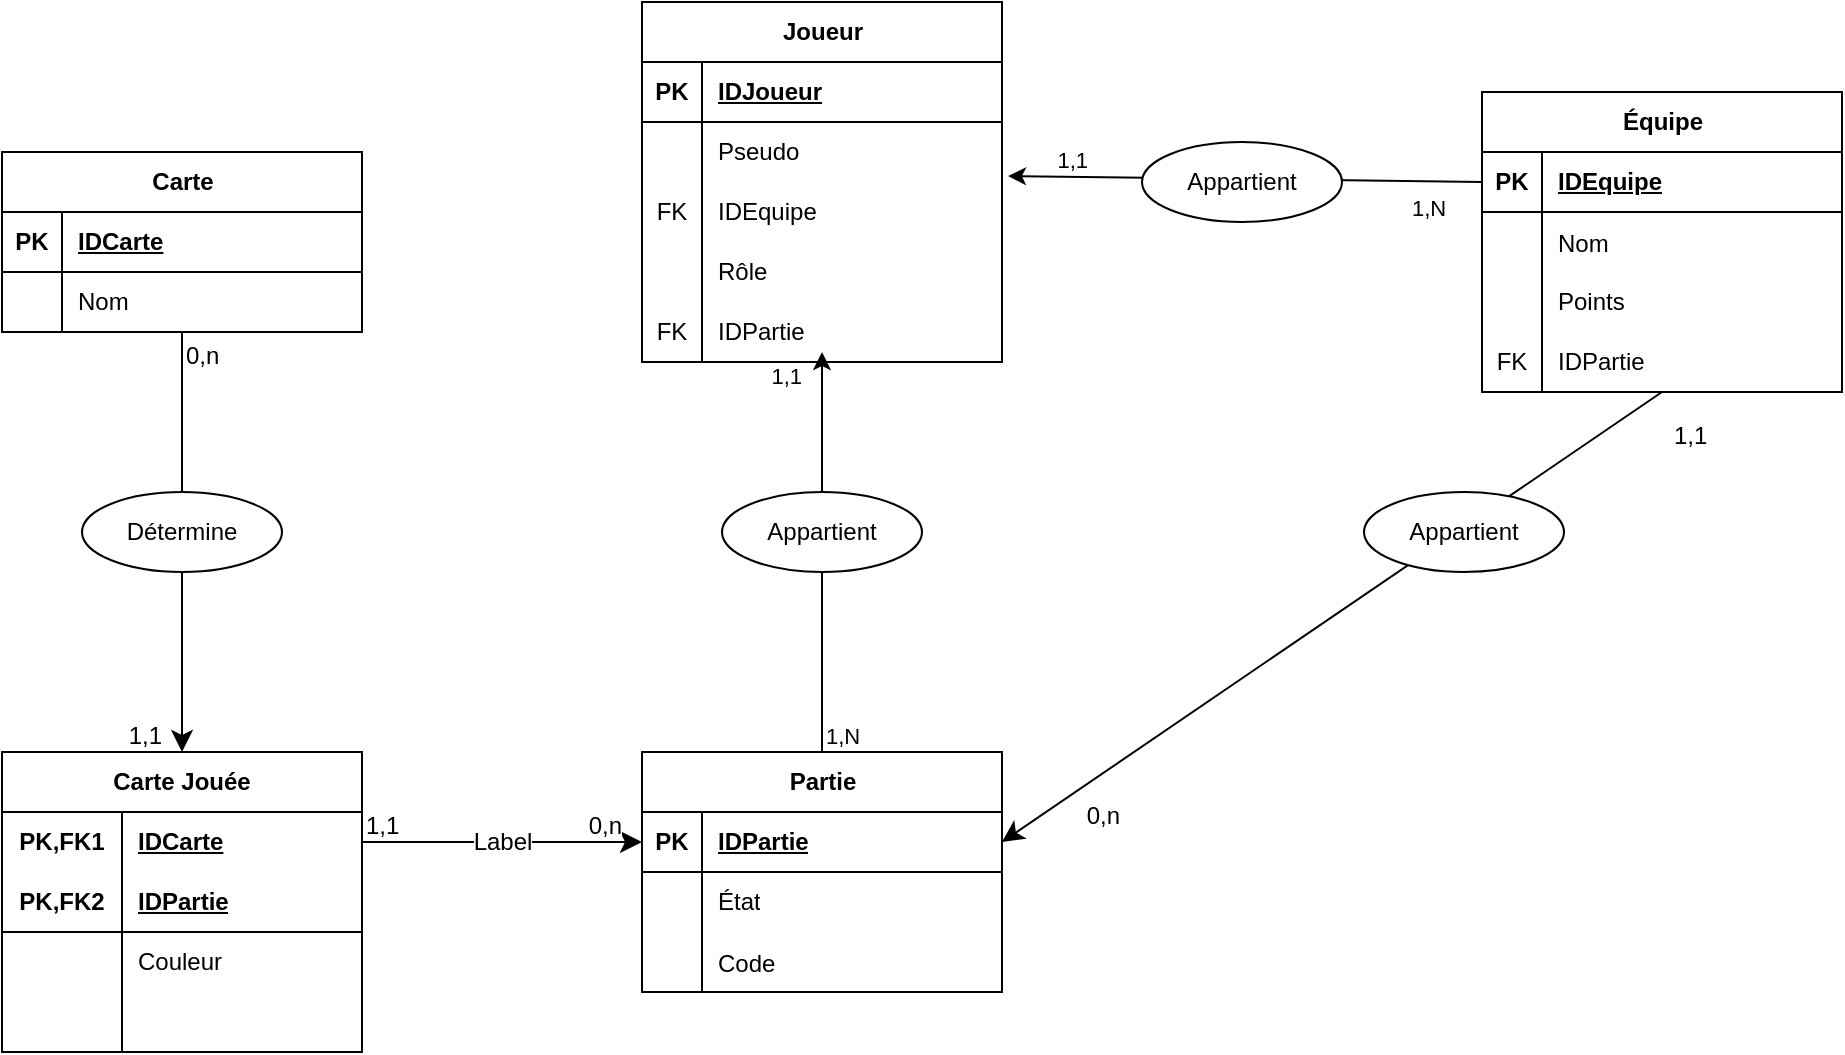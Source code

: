 <mxfile version="24.5.3" type="device">
  <diagram id="C5RBs43oDa-KdzZeNtuy" name="Page-1">
    <mxGraphModel dx="861" dy="547" grid="1" gridSize="10" guides="1" tooltips="1" connect="1" arrows="1" fold="1" page="1" pageScale="1" pageWidth="827" pageHeight="1169" math="0" shadow="0">
      <root>
        <mxCell id="WIyWlLk6GJQsqaUBKTNV-0" />
        <mxCell id="WIyWlLk6GJQsqaUBKTNV-1" parent="WIyWlLk6GJQsqaUBKTNV-0" />
        <mxCell id="xxgYEdGV7xC8CEJvG-r1-42" value="Équipe" style="shape=table;startSize=30;container=1;collapsible=1;childLayout=tableLayout;fixedRows=1;rowLines=0;fontStyle=1;align=center;resizeLast=1;html=1;" parent="WIyWlLk6GJQsqaUBKTNV-1" vertex="1">
          <mxGeometry x="1300" y="310" width="180" height="150" as="geometry" />
        </mxCell>
        <mxCell id="xxgYEdGV7xC8CEJvG-r1-43" value="" style="shape=tableRow;horizontal=0;startSize=0;swimlaneHead=0;swimlaneBody=0;fillColor=none;collapsible=0;dropTarget=0;points=[[0,0.5],[1,0.5]];portConstraint=eastwest;top=0;left=0;right=0;bottom=1;" parent="xxgYEdGV7xC8CEJvG-r1-42" vertex="1">
          <mxGeometry y="30" width="180" height="30" as="geometry" />
        </mxCell>
        <mxCell id="xxgYEdGV7xC8CEJvG-r1-44" value="PK" style="shape=partialRectangle;connectable=0;fillColor=none;top=0;left=0;bottom=0;right=0;fontStyle=1;overflow=hidden;whiteSpace=wrap;html=1;" parent="xxgYEdGV7xC8CEJvG-r1-43" vertex="1">
          <mxGeometry width="30" height="30" as="geometry">
            <mxRectangle width="30" height="30" as="alternateBounds" />
          </mxGeometry>
        </mxCell>
        <mxCell id="xxgYEdGV7xC8CEJvG-r1-45" value="IDEquipe" style="shape=partialRectangle;connectable=0;fillColor=none;top=0;left=0;bottom=0;right=0;align=left;spacingLeft=6;fontStyle=5;overflow=hidden;whiteSpace=wrap;html=1;" parent="xxgYEdGV7xC8CEJvG-r1-43" vertex="1">
          <mxGeometry x="30" width="150" height="30" as="geometry">
            <mxRectangle width="150" height="30" as="alternateBounds" />
          </mxGeometry>
        </mxCell>
        <mxCell id="K-hqVzBgMdyaoDgV30pU-75" value="" style="shape=tableRow;horizontal=0;startSize=0;swimlaneHead=0;swimlaneBody=0;fillColor=none;collapsible=0;dropTarget=0;points=[[0,0.5],[1,0.5]];portConstraint=eastwest;top=0;left=0;right=0;bottom=0;" vertex="1" parent="xxgYEdGV7xC8CEJvG-r1-42">
          <mxGeometry y="60" width="180" height="30" as="geometry" />
        </mxCell>
        <mxCell id="K-hqVzBgMdyaoDgV30pU-76" value="" style="shape=partialRectangle;connectable=0;fillColor=none;top=0;left=0;bottom=0;right=0;editable=1;overflow=hidden;" vertex="1" parent="K-hqVzBgMdyaoDgV30pU-75">
          <mxGeometry width="30" height="30" as="geometry">
            <mxRectangle width="30" height="30" as="alternateBounds" />
          </mxGeometry>
        </mxCell>
        <mxCell id="K-hqVzBgMdyaoDgV30pU-77" value="Nom" style="shape=partialRectangle;connectable=0;fillColor=none;top=0;left=0;bottom=0;right=0;align=left;spacingLeft=6;overflow=hidden;" vertex="1" parent="K-hqVzBgMdyaoDgV30pU-75">
          <mxGeometry x="30" width="150" height="30" as="geometry">
            <mxRectangle width="150" height="30" as="alternateBounds" />
          </mxGeometry>
        </mxCell>
        <mxCell id="xxgYEdGV7xC8CEJvG-r1-46" value="" style="shape=tableRow;horizontal=0;startSize=0;swimlaneHead=0;swimlaneBody=0;fillColor=none;collapsible=0;dropTarget=0;points=[[0,0.5],[1,0.5]];portConstraint=eastwest;top=0;left=0;right=0;bottom=0;" parent="xxgYEdGV7xC8CEJvG-r1-42" vertex="1">
          <mxGeometry y="90" width="180" height="30" as="geometry" />
        </mxCell>
        <mxCell id="xxgYEdGV7xC8CEJvG-r1-47" value="" style="shape=partialRectangle;connectable=0;fillColor=none;top=0;left=0;bottom=0;right=0;editable=1;overflow=hidden;whiteSpace=wrap;html=1;" parent="xxgYEdGV7xC8CEJvG-r1-46" vertex="1">
          <mxGeometry width="30" height="30" as="geometry">
            <mxRectangle width="30" height="30" as="alternateBounds" />
          </mxGeometry>
        </mxCell>
        <mxCell id="xxgYEdGV7xC8CEJvG-r1-48" value="Points" style="shape=partialRectangle;connectable=0;fillColor=none;top=0;left=0;bottom=0;right=0;align=left;spacingLeft=6;overflow=hidden;whiteSpace=wrap;html=1;" parent="xxgYEdGV7xC8CEJvG-r1-46" vertex="1">
          <mxGeometry x="30" width="150" height="30" as="geometry">
            <mxRectangle width="150" height="30" as="alternateBounds" />
          </mxGeometry>
        </mxCell>
        <mxCell id="K-hqVzBgMdyaoDgV30pU-69" value="" style="shape=tableRow;horizontal=0;startSize=0;swimlaneHead=0;swimlaneBody=0;fillColor=none;collapsible=0;dropTarget=0;points=[[0,0.5],[1,0.5]];portConstraint=eastwest;top=0;left=0;right=0;bottom=0;" vertex="1" parent="xxgYEdGV7xC8CEJvG-r1-42">
          <mxGeometry y="120" width="180" height="30" as="geometry" />
        </mxCell>
        <mxCell id="K-hqVzBgMdyaoDgV30pU-70" value="FK" style="shape=partialRectangle;connectable=0;fillColor=none;top=0;left=0;bottom=0;right=0;fontStyle=0;overflow=hidden;whiteSpace=wrap;html=1;" vertex="1" parent="K-hqVzBgMdyaoDgV30pU-69">
          <mxGeometry width="30" height="30" as="geometry">
            <mxRectangle width="30" height="30" as="alternateBounds" />
          </mxGeometry>
        </mxCell>
        <mxCell id="K-hqVzBgMdyaoDgV30pU-71" value="IDPartie" style="shape=partialRectangle;connectable=0;fillColor=none;top=0;left=0;bottom=0;right=0;align=left;spacingLeft=6;fontStyle=0;overflow=hidden;whiteSpace=wrap;html=1;" vertex="1" parent="K-hqVzBgMdyaoDgV30pU-69">
          <mxGeometry x="30" width="150" height="30" as="geometry">
            <mxRectangle width="150" height="30" as="alternateBounds" />
          </mxGeometry>
        </mxCell>
        <mxCell id="xxgYEdGV7xC8CEJvG-r1-55" value="Partie" style="shape=table;startSize=30;container=1;collapsible=1;childLayout=tableLayout;fixedRows=1;rowLines=0;fontStyle=1;align=center;resizeLast=1;html=1;" parent="WIyWlLk6GJQsqaUBKTNV-1" vertex="1">
          <mxGeometry x="880" y="640" width="180" height="120" as="geometry" />
        </mxCell>
        <mxCell id="xxgYEdGV7xC8CEJvG-r1-56" value="" style="shape=tableRow;horizontal=0;startSize=0;swimlaneHead=0;swimlaneBody=0;fillColor=none;collapsible=0;dropTarget=0;points=[[0,0.5],[1,0.5]];portConstraint=eastwest;top=0;left=0;right=0;bottom=1;" parent="xxgYEdGV7xC8CEJvG-r1-55" vertex="1">
          <mxGeometry y="30" width="180" height="30" as="geometry" />
        </mxCell>
        <mxCell id="xxgYEdGV7xC8CEJvG-r1-57" value="PK" style="shape=partialRectangle;connectable=0;fillColor=none;top=0;left=0;bottom=0;right=0;fontStyle=1;overflow=hidden;whiteSpace=wrap;html=1;" parent="xxgYEdGV7xC8CEJvG-r1-56" vertex="1">
          <mxGeometry width="30" height="30" as="geometry">
            <mxRectangle width="30" height="30" as="alternateBounds" />
          </mxGeometry>
        </mxCell>
        <mxCell id="xxgYEdGV7xC8CEJvG-r1-58" value="IDPartie" style="shape=partialRectangle;connectable=0;fillColor=none;top=0;left=0;bottom=0;right=0;align=left;spacingLeft=6;fontStyle=5;overflow=hidden;whiteSpace=wrap;html=1;" parent="xxgYEdGV7xC8CEJvG-r1-56" vertex="1">
          <mxGeometry x="30" width="150" height="30" as="geometry">
            <mxRectangle width="150" height="30" as="alternateBounds" />
          </mxGeometry>
        </mxCell>
        <mxCell id="xxgYEdGV7xC8CEJvG-r1-59" value="" style="shape=tableRow;horizontal=0;startSize=0;swimlaneHead=0;swimlaneBody=0;fillColor=none;collapsible=0;dropTarget=0;points=[[0,0.5],[1,0.5]];portConstraint=eastwest;top=0;left=0;right=0;bottom=0;" parent="xxgYEdGV7xC8CEJvG-r1-55" vertex="1">
          <mxGeometry y="60" width="180" height="30" as="geometry" />
        </mxCell>
        <mxCell id="xxgYEdGV7xC8CEJvG-r1-60" value="" style="shape=partialRectangle;connectable=0;fillColor=none;top=0;left=0;bottom=0;right=0;editable=1;overflow=hidden;whiteSpace=wrap;html=1;" parent="xxgYEdGV7xC8CEJvG-r1-59" vertex="1">
          <mxGeometry width="30" height="30" as="geometry">
            <mxRectangle width="30" height="30" as="alternateBounds" />
          </mxGeometry>
        </mxCell>
        <mxCell id="xxgYEdGV7xC8CEJvG-r1-61" value="État" style="shape=partialRectangle;connectable=0;fillColor=none;top=0;left=0;bottom=0;right=0;align=left;spacingLeft=6;overflow=hidden;whiteSpace=wrap;html=1;" parent="xxgYEdGV7xC8CEJvG-r1-59" vertex="1">
          <mxGeometry x="30" width="150" height="30" as="geometry">
            <mxRectangle width="150" height="30" as="alternateBounds" />
          </mxGeometry>
        </mxCell>
        <mxCell id="K-hqVzBgMdyaoDgV30pU-72" value="" style="shape=tableRow;horizontal=0;startSize=0;swimlaneHead=0;swimlaneBody=0;fillColor=none;collapsible=0;dropTarget=0;points=[[0,0.5],[1,0.5]];portConstraint=eastwest;top=0;left=0;right=0;bottom=0;" vertex="1" parent="xxgYEdGV7xC8CEJvG-r1-55">
          <mxGeometry y="90" width="180" height="30" as="geometry" />
        </mxCell>
        <mxCell id="K-hqVzBgMdyaoDgV30pU-73" value="" style="shape=partialRectangle;connectable=0;fillColor=none;top=0;left=0;bottom=0;right=0;editable=1;overflow=hidden;" vertex="1" parent="K-hqVzBgMdyaoDgV30pU-72">
          <mxGeometry width="30" height="30" as="geometry">
            <mxRectangle width="30" height="30" as="alternateBounds" />
          </mxGeometry>
        </mxCell>
        <mxCell id="K-hqVzBgMdyaoDgV30pU-74" value="Code" style="shape=partialRectangle;connectable=0;fillColor=none;top=0;left=0;bottom=0;right=0;align=left;spacingLeft=6;overflow=hidden;" vertex="1" parent="K-hqVzBgMdyaoDgV30pU-72">
          <mxGeometry x="30" width="150" height="30" as="geometry">
            <mxRectangle width="150" height="30" as="alternateBounds" />
          </mxGeometry>
        </mxCell>
        <mxCell id="xxgYEdGV7xC8CEJvG-r1-101" value="" style="endArrow=classic;html=1;rounded=0;exitX=0.5;exitY=0;exitDx=0;exitDy=0;" parent="WIyWlLk6GJQsqaUBKTNV-1" source="xxgYEdGV7xC8CEJvG-r1-55" edge="1">
          <mxGeometry relative="1" as="geometry">
            <mxPoint x="967" y="600" as="sourcePoint" />
            <mxPoint x="970" y="440" as="targetPoint" />
          </mxGeometry>
        </mxCell>
        <mxCell id="xxgYEdGV7xC8CEJvG-r1-103" value="1,N" style="edgeLabel;resizable=0;html=1;;align=left;verticalAlign=bottom;" parent="xxgYEdGV7xC8CEJvG-r1-101" connectable="0" vertex="1">
          <mxGeometry x="-1" relative="1" as="geometry" />
        </mxCell>
        <mxCell id="xxgYEdGV7xC8CEJvG-r1-104" value="1,1" style="edgeLabel;resizable=0;html=1;;align=right;verticalAlign=bottom;" parent="xxgYEdGV7xC8CEJvG-r1-101" connectable="0" vertex="1">
          <mxGeometry x="1" relative="1" as="geometry">
            <mxPoint x="-10" y="20" as="offset" />
          </mxGeometry>
        </mxCell>
        <mxCell id="xxgYEdGV7xC8CEJvG-r1-105" value="" style="endArrow=classic;html=1;rounded=0;exitX=0;exitY=0.5;exitDx=0;exitDy=0;" parent="WIyWlLk6GJQsqaUBKTNV-1" source="xxgYEdGV7xC8CEJvG-r1-43" edge="1">
          <mxGeometry relative="1" as="geometry">
            <mxPoint x="1207" y="340" as="sourcePoint" />
            <mxPoint x="1063" y="352" as="targetPoint" />
          </mxGeometry>
        </mxCell>
        <mxCell id="xxgYEdGV7xC8CEJvG-r1-107" value="1,N" style="edgeLabel;resizable=0;html=1;;align=left;verticalAlign=bottom;" parent="xxgYEdGV7xC8CEJvG-r1-105" connectable="0" vertex="1">
          <mxGeometry x="-1" relative="1" as="geometry">
            <mxPoint x="-37" y="21" as="offset" />
          </mxGeometry>
        </mxCell>
        <mxCell id="xxgYEdGV7xC8CEJvG-r1-108" value="1,1" style="edgeLabel;resizable=0;html=1;;align=right;verticalAlign=bottom;" parent="xxgYEdGV7xC8CEJvG-r1-105" connectable="0" vertex="1">
          <mxGeometry x="1" relative="1" as="geometry">
            <mxPoint x="40" as="offset" />
          </mxGeometry>
        </mxCell>
        <mxCell id="K-hqVzBgMdyaoDgV30pU-0" value="" style="endArrow=classic;html=1;rounded=0;fontSize=12;startSize=8;endSize=8;curved=1;exitX=0.5;exitY=1;exitDx=0;exitDy=0;entryX=1;entryY=0.5;entryDx=0;entryDy=0;" edge="1" parent="WIyWlLk6GJQsqaUBKTNV-1" source="xxgYEdGV7xC8CEJvG-r1-42" target="xxgYEdGV7xC8CEJvG-r1-56">
          <mxGeometry relative="1" as="geometry">
            <mxPoint x="1010" y="480" as="sourcePoint" />
            <mxPoint x="1170" y="480" as="targetPoint" />
          </mxGeometry>
        </mxCell>
        <mxCell id="K-hqVzBgMdyaoDgV30pU-2" value="1,1" style="edgeLabel;resizable=0;html=1;fontSize=12;;align=left;verticalAlign=bottom;" connectable="0" vertex="1" parent="K-hqVzBgMdyaoDgV30pU-0">
          <mxGeometry x="-1" relative="1" as="geometry">
            <mxPoint x="4" y="30" as="offset" />
          </mxGeometry>
        </mxCell>
        <mxCell id="K-hqVzBgMdyaoDgV30pU-3" value="&lt;div&gt;0,n&lt;/div&gt;" style="edgeLabel;resizable=0;html=1;fontSize=12;;align=right;verticalAlign=bottom;" connectable="0" vertex="1" parent="K-hqVzBgMdyaoDgV30pU-0">
          <mxGeometry x="1" relative="1" as="geometry">
            <mxPoint x="60" y="-5" as="offset" />
          </mxGeometry>
        </mxCell>
        <mxCell id="xxgYEdGV7xC8CEJvG-r1-71" value="Carte" style="shape=table;startSize=30;container=1;collapsible=1;childLayout=tableLayout;fixedRows=1;rowLines=0;fontStyle=1;align=center;resizeLast=1;html=1;" parent="WIyWlLk6GJQsqaUBKTNV-1" vertex="1">
          <mxGeometry x="560" y="340" width="180" height="90" as="geometry" />
        </mxCell>
        <mxCell id="xxgYEdGV7xC8CEJvG-r1-72" value="" style="shape=tableRow;horizontal=0;startSize=0;swimlaneHead=0;swimlaneBody=0;fillColor=none;collapsible=0;dropTarget=0;points=[[0,0.5],[1,0.5]];portConstraint=eastwest;top=0;left=0;right=0;bottom=1;" parent="xxgYEdGV7xC8CEJvG-r1-71" vertex="1">
          <mxGeometry y="30" width="180" height="30" as="geometry" />
        </mxCell>
        <mxCell id="xxgYEdGV7xC8CEJvG-r1-73" value="PK" style="shape=partialRectangle;connectable=0;fillColor=none;top=0;left=0;bottom=0;right=0;fontStyle=1;overflow=hidden;whiteSpace=wrap;html=1;" parent="xxgYEdGV7xC8CEJvG-r1-72" vertex="1">
          <mxGeometry width="30" height="30" as="geometry">
            <mxRectangle width="30" height="30" as="alternateBounds" />
          </mxGeometry>
        </mxCell>
        <mxCell id="xxgYEdGV7xC8CEJvG-r1-74" value="&lt;div&gt;IDCarte&lt;/div&gt;" style="shape=partialRectangle;connectable=0;fillColor=none;top=0;left=0;bottom=0;right=0;align=left;spacingLeft=6;fontStyle=5;overflow=hidden;whiteSpace=wrap;html=1;" parent="xxgYEdGV7xC8CEJvG-r1-72" vertex="1">
          <mxGeometry x="30" width="150" height="30" as="geometry">
            <mxRectangle width="150" height="30" as="alternateBounds" />
          </mxGeometry>
        </mxCell>
        <mxCell id="xxgYEdGV7xC8CEJvG-r1-75" value="" style="shape=tableRow;horizontal=0;startSize=0;swimlaneHead=0;swimlaneBody=0;fillColor=none;collapsible=0;dropTarget=0;points=[[0,0.5],[1,0.5]];portConstraint=eastwest;top=0;left=0;right=0;bottom=0;" parent="xxgYEdGV7xC8CEJvG-r1-71" vertex="1">
          <mxGeometry y="60" width="180" height="30" as="geometry" />
        </mxCell>
        <mxCell id="xxgYEdGV7xC8CEJvG-r1-76" value="" style="shape=partialRectangle;connectable=0;fillColor=none;top=0;left=0;bottom=0;right=0;editable=1;overflow=hidden;whiteSpace=wrap;html=1;" parent="xxgYEdGV7xC8CEJvG-r1-75" vertex="1">
          <mxGeometry width="30" height="30" as="geometry">
            <mxRectangle width="30" height="30" as="alternateBounds" />
          </mxGeometry>
        </mxCell>
        <mxCell id="xxgYEdGV7xC8CEJvG-r1-77" value="Nom" style="shape=partialRectangle;connectable=0;fillColor=none;top=0;left=0;bottom=0;right=0;align=left;spacingLeft=6;overflow=hidden;whiteSpace=wrap;html=1;" parent="xxgYEdGV7xC8CEJvG-r1-75" vertex="1">
          <mxGeometry x="30" width="150" height="30" as="geometry">
            <mxRectangle width="150" height="30" as="alternateBounds" />
          </mxGeometry>
        </mxCell>
        <mxCell id="K-hqVzBgMdyaoDgV30pU-11" value="" style="endArrow=classic;html=1;rounded=0;fontSize=12;startSize=8;endSize=8;curved=1;exitX=0.5;exitY=1;exitDx=0;exitDy=0;entryX=0.5;entryY=0;entryDx=0;entryDy=0;" edge="1" parent="WIyWlLk6GJQsqaUBKTNV-1" source="xxgYEdGV7xC8CEJvG-r1-71">
          <mxGeometry relative="1" as="geometry">
            <mxPoint x="570" y="510" as="sourcePoint" />
            <mxPoint x="650" y="640" as="targetPoint" />
          </mxGeometry>
        </mxCell>
        <mxCell id="K-hqVzBgMdyaoDgV30pU-13" value="0,n" style="edgeLabel;resizable=0;html=1;fontSize=12;;align=left;verticalAlign=bottom;" connectable="0" vertex="1" parent="K-hqVzBgMdyaoDgV30pU-11">
          <mxGeometry x="-1" relative="1" as="geometry">
            <mxPoint y="20" as="offset" />
          </mxGeometry>
        </mxCell>
        <mxCell id="K-hqVzBgMdyaoDgV30pU-14" value="1,1" style="edgeLabel;resizable=0;html=1;fontSize=12;;align=right;verticalAlign=bottom;" connectable="0" vertex="1" parent="K-hqVzBgMdyaoDgV30pU-11">
          <mxGeometry x="1" relative="1" as="geometry">
            <mxPoint x="-10" as="offset" />
          </mxGeometry>
        </mxCell>
        <mxCell id="K-hqVzBgMdyaoDgV30pU-15" value="" style="endArrow=classic;html=1;rounded=0;fontSize=12;startSize=8;endSize=8;curved=1;exitX=1;exitY=0.5;exitDx=0;exitDy=0;entryX=0;entryY=0.5;entryDx=0;entryDy=0;" edge="1" parent="WIyWlLk6GJQsqaUBKTNV-1" target="xxgYEdGV7xC8CEJvG-r1-56">
          <mxGeometry relative="1" as="geometry">
            <mxPoint x="740" y="685" as="sourcePoint" />
            <mxPoint x="870" y="790" as="targetPoint" />
          </mxGeometry>
        </mxCell>
        <mxCell id="K-hqVzBgMdyaoDgV30pU-16" value="Label" style="edgeLabel;resizable=0;html=1;fontSize=12;;align=center;verticalAlign=middle;" connectable="0" vertex="1" parent="K-hqVzBgMdyaoDgV30pU-15">
          <mxGeometry relative="1" as="geometry" />
        </mxCell>
        <mxCell id="K-hqVzBgMdyaoDgV30pU-17" value="1,1" style="edgeLabel;resizable=0;html=1;fontSize=12;;align=left;verticalAlign=bottom;" connectable="0" vertex="1" parent="K-hqVzBgMdyaoDgV30pU-15">
          <mxGeometry x="-1" relative="1" as="geometry" />
        </mxCell>
        <mxCell id="K-hqVzBgMdyaoDgV30pU-18" value="0,n" style="edgeLabel;resizable=0;html=1;fontSize=12;;align=right;verticalAlign=bottom;" connectable="0" vertex="1" parent="K-hqVzBgMdyaoDgV30pU-15">
          <mxGeometry x="1" relative="1" as="geometry">
            <mxPoint x="-10" as="offset" />
          </mxGeometry>
        </mxCell>
        <mxCell id="K-hqVzBgMdyaoDgV30pU-19" value="Carte Jouée" style="shape=table;startSize=30;container=1;collapsible=1;childLayout=tableLayout;fixedRows=1;rowLines=0;fontStyle=1;align=center;resizeLast=1;html=1;whiteSpace=wrap;" vertex="1" parent="WIyWlLk6GJQsqaUBKTNV-1">
          <mxGeometry x="560" y="640" width="180" height="150" as="geometry" />
        </mxCell>
        <mxCell id="K-hqVzBgMdyaoDgV30pU-20" value="" style="shape=tableRow;horizontal=0;startSize=0;swimlaneHead=0;swimlaneBody=0;fillColor=none;collapsible=0;dropTarget=0;points=[[0,0.5],[1,0.5]];portConstraint=eastwest;top=0;left=0;right=0;bottom=0;html=1;" vertex="1" parent="K-hqVzBgMdyaoDgV30pU-19">
          <mxGeometry y="30" width="180" height="30" as="geometry" />
        </mxCell>
        <mxCell id="K-hqVzBgMdyaoDgV30pU-21" value="PK,FK1" style="shape=partialRectangle;connectable=0;fillColor=none;top=0;left=0;bottom=0;right=0;fontStyle=1;overflow=hidden;html=1;whiteSpace=wrap;" vertex="1" parent="K-hqVzBgMdyaoDgV30pU-20">
          <mxGeometry width="60" height="30" as="geometry">
            <mxRectangle width="60" height="30" as="alternateBounds" />
          </mxGeometry>
        </mxCell>
        <mxCell id="K-hqVzBgMdyaoDgV30pU-22" value="IDCarte" style="shape=partialRectangle;connectable=0;fillColor=none;top=0;left=0;bottom=0;right=0;align=left;spacingLeft=6;fontStyle=5;overflow=hidden;html=1;whiteSpace=wrap;" vertex="1" parent="K-hqVzBgMdyaoDgV30pU-20">
          <mxGeometry x="60" width="120" height="30" as="geometry">
            <mxRectangle width="120" height="30" as="alternateBounds" />
          </mxGeometry>
        </mxCell>
        <mxCell id="K-hqVzBgMdyaoDgV30pU-23" value="" style="shape=tableRow;horizontal=0;startSize=0;swimlaneHead=0;swimlaneBody=0;fillColor=none;collapsible=0;dropTarget=0;points=[[0,0.5],[1,0.5]];portConstraint=eastwest;top=0;left=0;right=0;bottom=1;html=1;" vertex="1" parent="K-hqVzBgMdyaoDgV30pU-19">
          <mxGeometry y="60" width="180" height="30" as="geometry" />
        </mxCell>
        <mxCell id="K-hqVzBgMdyaoDgV30pU-24" value="PK,FK2" style="shape=partialRectangle;connectable=0;fillColor=none;top=0;left=0;bottom=0;right=0;fontStyle=1;overflow=hidden;html=1;whiteSpace=wrap;" vertex="1" parent="K-hqVzBgMdyaoDgV30pU-23">
          <mxGeometry width="60" height="30" as="geometry">
            <mxRectangle width="60" height="30" as="alternateBounds" />
          </mxGeometry>
        </mxCell>
        <mxCell id="K-hqVzBgMdyaoDgV30pU-25" value="IDPartie" style="shape=partialRectangle;connectable=0;fillColor=none;top=0;left=0;bottom=0;right=0;align=left;spacingLeft=6;fontStyle=5;overflow=hidden;html=1;whiteSpace=wrap;" vertex="1" parent="K-hqVzBgMdyaoDgV30pU-23">
          <mxGeometry x="60" width="120" height="30" as="geometry">
            <mxRectangle width="120" height="30" as="alternateBounds" />
          </mxGeometry>
        </mxCell>
        <mxCell id="K-hqVzBgMdyaoDgV30pU-26" value="" style="shape=tableRow;horizontal=0;startSize=0;swimlaneHead=0;swimlaneBody=0;fillColor=none;collapsible=0;dropTarget=0;points=[[0,0.5],[1,0.5]];portConstraint=eastwest;top=0;left=0;right=0;bottom=0;html=1;" vertex="1" parent="K-hqVzBgMdyaoDgV30pU-19">
          <mxGeometry y="90" width="180" height="30" as="geometry" />
        </mxCell>
        <mxCell id="K-hqVzBgMdyaoDgV30pU-27" value="" style="shape=partialRectangle;connectable=0;fillColor=none;top=0;left=0;bottom=0;right=0;editable=1;overflow=hidden;html=1;whiteSpace=wrap;" vertex="1" parent="K-hqVzBgMdyaoDgV30pU-26">
          <mxGeometry width="60" height="30" as="geometry">
            <mxRectangle width="60" height="30" as="alternateBounds" />
          </mxGeometry>
        </mxCell>
        <mxCell id="K-hqVzBgMdyaoDgV30pU-28" value="Couleur" style="shape=partialRectangle;connectable=0;fillColor=none;top=0;left=0;bottom=0;right=0;align=left;spacingLeft=6;overflow=hidden;html=1;whiteSpace=wrap;" vertex="1" parent="K-hqVzBgMdyaoDgV30pU-26">
          <mxGeometry x="60" width="120" height="30" as="geometry">
            <mxRectangle width="120" height="30" as="alternateBounds" />
          </mxGeometry>
        </mxCell>
        <mxCell id="K-hqVzBgMdyaoDgV30pU-29" value="" style="shape=tableRow;horizontal=0;startSize=0;swimlaneHead=0;swimlaneBody=0;fillColor=none;collapsible=0;dropTarget=0;points=[[0,0.5],[1,0.5]];portConstraint=eastwest;top=0;left=0;right=0;bottom=0;html=1;" vertex="1" parent="K-hqVzBgMdyaoDgV30pU-19">
          <mxGeometry y="120" width="180" height="30" as="geometry" />
        </mxCell>
        <mxCell id="K-hqVzBgMdyaoDgV30pU-30" value="" style="shape=partialRectangle;connectable=0;fillColor=none;top=0;left=0;bottom=0;right=0;editable=1;overflow=hidden;html=1;whiteSpace=wrap;" vertex="1" parent="K-hqVzBgMdyaoDgV30pU-29">
          <mxGeometry width="60" height="30" as="geometry">
            <mxRectangle width="60" height="30" as="alternateBounds" />
          </mxGeometry>
        </mxCell>
        <mxCell id="K-hqVzBgMdyaoDgV30pU-31" value="" style="shape=partialRectangle;connectable=0;fillColor=none;top=0;left=0;bottom=0;right=0;align=left;spacingLeft=6;overflow=hidden;html=1;whiteSpace=wrap;" vertex="1" parent="K-hqVzBgMdyaoDgV30pU-29">
          <mxGeometry x="60" width="120" height="30" as="geometry">
            <mxRectangle width="120" height="30" as="alternateBounds" />
          </mxGeometry>
        </mxCell>
        <mxCell id="K-hqVzBgMdyaoDgV30pU-33" value="Joueur" style="shape=table;startSize=30;container=1;collapsible=1;childLayout=tableLayout;fixedRows=1;rowLines=0;fontStyle=1;align=center;resizeLast=1;html=1;" vertex="1" parent="WIyWlLk6GJQsqaUBKTNV-1">
          <mxGeometry x="880" y="265" width="180" height="180" as="geometry" />
        </mxCell>
        <mxCell id="K-hqVzBgMdyaoDgV30pU-34" value="" style="shape=tableRow;horizontal=0;startSize=0;swimlaneHead=0;swimlaneBody=0;fillColor=none;collapsible=0;dropTarget=0;points=[[0,0.5],[1,0.5]];portConstraint=eastwest;top=0;left=0;right=0;bottom=1;" vertex="1" parent="K-hqVzBgMdyaoDgV30pU-33">
          <mxGeometry y="30" width="180" height="30" as="geometry" />
        </mxCell>
        <mxCell id="K-hqVzBgMdyaoDgV30pU-35" value="PK" style="shape=partialRectangle;connectable=0;fillColor=none;top=0;left=0;bottom=0;right=0;fontStyle=1;overflow=hidden;whiteSpace=wrap;html=1;" vertex="1" parent="K-hqVzBgMdyaoDgV30pU-34">
          <mxGeometry width="30" height="30" as="geometry">
            <mxRectangle width="30" height="30" as="alternateBounds" />
          </mxGeometry>
        </mxCell>
        <mxCell id="K-hqVzBgMdyaoDgV30pU-36" value="IDJoueur" style="shape=partialRectangle;connectable=0;fillColor=none;top=0;left=0;bottom=0;right=0;align=left;spacingLeft=6;fontStyle=5;overflow=hidden;whiteSpace=wrap;html=1;" vertex="1" parent="K-hqVzBgMdyaoDgV30pU-34">
          <mxGeometry x="30" width="150" height="30" as="geometry">
            <mxRectangle width="150" height="30" as="alternateBounds" />
          </mxGeometry>
        </mxCell>
        <mxCell id="K-hqVzBgMdyaoDgV30pU-37" value="" style="shape=tableRow;horizontal=0;startSize=0;swimlaneHead=0;swimlaneBody=0;fillColor=none;collapsible=0;dropTarget=0;points=[[0,0.5],[1,0.5]];portConstraint=eastwest;top=0;left=0;right=0;bottom=0;" vertex="1" parent="K-hqVzBgMdyaoDgV30pU-33">
          <mxGeometry y="60" width="180" height="30" as="geometry" />
        </mxCell>
        <mxCell id="K-hqVzBgMdyaoDgV30pU-38" value="" style="shape=partialRectangle;connectable=0;fillColor=none;top=0;left=0;bottom=0;right=0;editable=1;overflow=hidden;whiteSpace=wrap;html=1;" vertex="1" parent="K-hqVzBgMdyaoDgV30pU-37">
          <mxGeometry width="30" height="30" as="geometry">
            <mxRectangle width="30" height="30" as="alternateBounds" />
          </mxGeometry>
        </mxCell>
        <mxCell id="K-hqVzBgMdyaoDgV30pU-39" value="Pseudo" style="shape=partialRectangle;connectable=0;fillColor=none;top=0;left=0;bottom=0;right=0;align=left;spacingLeft=6;overflow=hidden;whiteSpace=wrap;html=1;" vertex="1" parent="K-hqVzBgMdyaoDgV30pU-37">
          <mxGeometry x="30" width="150" height="30" as="geometry">
            <mxRectangle width="150" height="30" as="alternateBounds" />
          </mxGeometry>
        </mxCell>
        <mxCell id="K-hqVzBgMdyaoDgV30pU-40" value="" style="shape=tableRow;horizontal=0;startSize=0;swimlaneHead=0;swimlaneBody=0;fillColor=none;collapsible=0;dropTarget=0;points=[[0,0.5],[1,0.5]];portConstraint=eastwest;top=0;left=0;right=0;bottom=0;" vertex="1" parent="K-hqVzBgMdyaoDgV30pU-33">
          <mxGeometry y="90" width="180" height="30" as="geometry" />
        </mxCell>
        <mxCell id="K-hqVzBgMdyaoDgV30pU-41" value="FK" style="shape=partialRectangle;connectable=0;fillColor=none;top=0;left=0;bottom=0;right=0;editable=1;overflow=hidden;whiteSpace=wrap;html=1;" vertex="1" parent="K-hqVzBgMdyaoDgV30pU-40">
          <mxGeometry width="30" height="30" as="geometry">
            <mxRectangle width="30" height="30" as="alternateBounds" />
          </mxGeometry>
        </mxCell>
        <mxCell id="K-hqVzBgMdyaoDgV30pU-42" value="IDEquipe" style="shape=partialRectangle;connectable=0;fillColor=none;top=0;left=0;bottom=0;right=0;align=left;spacingLeft=6;overflow=hidden;whiteSpace=wrap;html=1;" vertex="1" parent="K-hqVzBgMdyaoDgV30pU-40">
          <mxGeometry x="30" width="150" height="30" as="geometry">
            <mxRectangle width="150" height="30" as="alternateBounds" />
          </mxGeometry>
        </mxCell>
        <mxCell id="K-hqVzBgMdyaoDgV30pU-43" value="" style="shape=tableRow;horizontal=0;startSize=0;swimlaneHead=0;swimlaneBody=0;fillColor=none;collapsible=0;dropTarget=0;points=[[0,0.5],[1,0.5]];portConstraint=eastwest;top=0;left=0;right=0;bottom=0;" vertex="1" parent="K-hqVzBgMdyaoDgV30pU-33">
          <mxGeometry y="120" width="180" height="30" as="geometry" />
        </mxCell>
        <mxCell id="K-hqVzBgMdyaoDgV30pU-44" value="" style="shape=partialRectangle;connectable=0;fillColor=none;top=0;left=0;bottom=0;right=0;editable=1;overflow=hidden;whiteSpace=wrap;html=1;" vertex="1" parent="K-hqVzBgMdyaoDgV30pU-43">
          <mxGeometry width="30" height="30" as="geometry">
            <mxRectangle width="30" height="30" as="alternateBounds" />
          </mxGeometry>
        </mxCell>
        <mxCell id="K-hqVzBgMdyaoDgV30pU-45" value="Rôle" style="shape=partialRectangle;connectable=0;fillColor=none;top=0;left=0;bottom=0;right=0;align=left;spacingLeft=6;overflow=hidden;whiteSpace=wrap;html=1;" vertex="1" parent="K-hqVzBgMdyaoDgV30pU-43">
          <mxGeometry x="30" width="150" height="30" as="geometry">
            <mxRectangle width="150" height="30" as="alternateBounds" />
          </mxGeometry>
        </mxCell>
        <mxCell id="K-hqVzBgMdyaoDgV30pU-66" value="" style="shape=tableRow;horizontal=0;startSize=0;swimlaneHead=0;swimlaneBody=0;fillColor=none;collapsible=0;dropTarget=0;points=[[0,0.5],[1,0.5]];portConstraint=eastwest;top=0;left=0;right=0;bottom=0;" vertex="1" parent="K-hqVzBgMdyaoDgV30pU-33">
          <mxGeometry y="150" width="180" height="30" as="geometry" />
        </mxCell>
        <mxCell id="K-hqVzBgMdyaoDgV30pU-67" value="FK" style="shape=partialRectangle;connectable=0;fillColor=none;top=0;left=0;bottom=0;right=0;fontStyle=0;overflow=hidden;whiteSpace=wrap;html=1;" vertex="1" parent="K-hqVzBgMdyaoDgV30pU-66">
          <mxGeometry width="30" height="30" as="geometry">
            <mxRectangle width="30" height="30" as="alternateBounds" />
          </mxGeometry>
        </mxCell>
        <mxCell id="K-hqVzBgMdyaoDgV30pU-68" value="IDPartie" style="shape=partialRectangle;connectable=0;fillColor=none;top=0;left=0;bottom=0;right=0;align=left;spacingLeft=6;fontStyle=0;overflow=hidden;whiteSpace=wrap;html=1;" vertex="1" parent="K-hqVzBgMdyaoDgV30pU-66">
          <mxGeometry x="30" width="150" height="30" as="geometry">
            <mxRectangle width="150" height="30" as="alternateBounds" />
          </mxGeometry>
        </mxCell>
        <mxCell id="K-hqVzBgMdyaoDgV30pU-78" value="Détermine" style="ellipse;whiteSpace=wrap;html=1;align=center;" vertex="1" parent="WIyWlLk6GJQsqaUBKTNV-1">
          <mxGeometry x="600" y="510" width="100" height="40" as="geometry" />
        </mxCell>
        <mxCell id="K-hqVzBgMdyaoDgV30pU-79" value="Appartient" style="ellipse;whiteSpace=wrap;html=1;align=center;" vertex="1" parent="WIyWlLk6GJQsqaUBKTNV-1">
          <mxGeometry x="920" y="510" width="100" height="40" as="geometry" />
        </mxCell>
        <mxCell id="K-hqVzBgMdyaoDgV30pU-80" value="Appartient" style="ellipse;whiteSpace=wrap;html=1;align=center;" vertex="1" parent="WIyWlLk6GJQsqaUBKTNV-1">
          <mxGeometry x="1241" y="510" width="100" height="40" as="geometry" />
        </mxCell>
        <mxCell id="K-hqVzBgMdyaoDgV30pU-81" value="Appartient" style="ellipse;whiteSpace=wrap;html=1;align=center;" vertex="1" parent="WIyWlLk6GJQsqaUBKTNV-1">
          <mxGeometry x="1130" y="335" width="100" height="40" as="geometry" />
        </mxCell>
      </root>
    </mxGraphModel>
  </diagram>
</mxfile>
